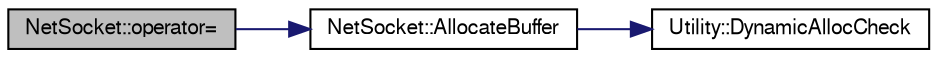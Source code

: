 digraph G
{
  edge [fontname="FreeSans",fontsize="10",labelfontname="FreeSans",labelfontsize="10"];
  node [fontname="FreeSans",fontsize="10",shape=record];
  rankdir=LR;
  Node1 [label="NetSocket::operator=",height=0.2,width=0.4,color="black", fillcolor="grey75", style="filled" fontcolor="black"];
  Node1 -> Node2 [color="midnightblue",fontsize="10",style="solid"];
  Node2 [label="NetSocket::AllocateBuffer",height=0.2,width=0.4,color="black", fillcolor="white", style="filled",URL="$class_net_socket.html#a8eeea3a43d5eeeb3a7a12cdcc8a5fc64"];
  Node2 -> Node3 [color="midnightblue",fontsize="10",style="solid"];
  Node3 [label="Utility::DynamicAllocCheck",height=0.2,width=0.4,color="black", fillcolor="white", style="filled",URL="$class_utility.html#ae9b88a37dc2e95519c938e673dd3de2c"];
}

